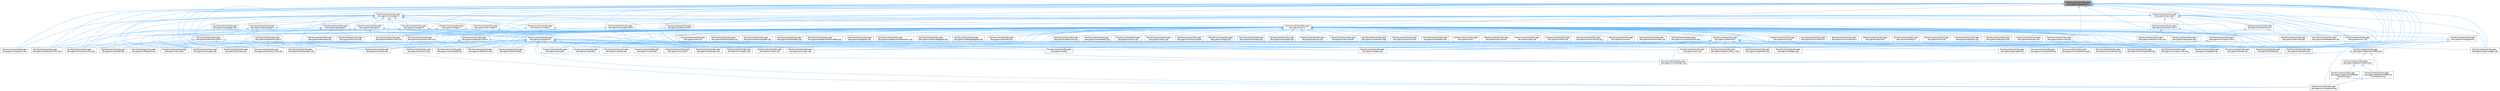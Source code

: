 digraph "/home/runner/work/doxygen/doxygen/src/docparser.h"
{
 // INTERACTIVE_SVG=YES
 // LATEX_PDF_SIZE
  bgcolor="transparent";
  edge [fontname=Helvetica,fontsize=10,labelfontname=Helvetica,labelfontsize=10];
  node [fontname=Helvetica,fontsize=10,shape=box,height=0.2,width=0.4];
  Node1 [id="Node000001",label="/home/runner/work/doxygen\l/doxygen/src/docparser.h",height=0.2,width=0.4,color="gray40", fillcolor="grey60", style="filled", fontcolor="black",tooltip=" "];
  Node1 -> Node2 [id="edge1_Node000001_Node000002",dir="back",color="steelblue1",style="solid",tooltip=" "];
  Node2 [id="Node000002",label="/home/runner/work/doxygen\l/doxygen/src/classdef.cpp",height=0.2,width=0.4,color="grey40", fillcolor="white", style="filled",URL="$de/d89/classdef_8cpp.html",tooltip=" "];
  Node1 -> Node3 [id="edge2_Node000001_Node000003",dir="back",color="steelblue1",style="solid",tooltip=" "];
  Node3 [id="Node000003",label="/home/runner/work/doxygen\l/doxygen/src/context.cpp",height=0.2,width=0.4,color="grey40", fillcolor="white", style="filled",URL="$db/d12/context_8cpp.html",tooltip=" "];
  Node1 -> Node4 [id="edge3_Node000001_Node000004",dir="back",color="steelblue1",style="solid",tooltip=" "];
  Node4 [id="Node000004",label="/home/runner/work/doxygen\l/doxygen/src/dirdef.cpp",height=0.2,width=0.4,color="grey40", fillcolor="white", style="filled",URL="$d8/d52/dirdef_8cpp.html",tooltip=" "];
  Node1 -> Node5 [id="edge4_Node000001_Node000005",dir="back",color="steelblue1",style="solid",tooltip=" "];
  Node5 [id="Node000005",label="/home/runner/work/doxygen\l/doxygen/src/docbookgen.cpp",height=0.2,width=0.4,color="grey40", fillcolor="white", style="filled",URL="$d8/d29/docbookgen_8cpp.html",tooltip=" "];
  Node1 -> Node6 [id="edge5_Node000001_Node000006",dir="back",color="steelblue1",style="solid",tooltip=" "];
  Node6 [id="Node000006",label="/home/runner/work/doxygen\l/doxygen/src/docbookvisitor.cpp",height=0.2,width=0.4,color="grey40", fillcolor="white", style="filled",URL="$dc/d05/docbookvisitor_8cpp.html",tooltip=" "];
  Node1 -> Node7 [id="edge6_Node000001_Node000007",dir="back",color="steelblue1",style="solid",tooltip=" "];
  Node7 [id="Node000007",label="/home/runner/work/doxygen\l/doxygen/src/docnode.h",height=0.2,width=0.4,color="grey40", fillcolor="white", style="filled",URL="$de/d2b/docnode_8h.html",tooltip=" "];
  Node7 -> Node8 [id="edge7_Node000007_Node000008",dir="back",color="steelblue1",style="solid",tooltip=" "];
  Node8 [id="Node000008",label="/home/runner/work/doxygen\l/doxygen/src/docbookvisitor.h",height=0.2,width=0.4,color="grey40", fillcolor="white", style="filled",URL="$de/dcd/docbookvisitor_8h.html",tooltip=" "];
  Node8 -> Node5 [id="edge8_Node000008_Node000005",dir="back",color="steelblue1",style="solid",tooltip=" "];
  Node8 -> Node6 [id="edge9_Node000008_Node000006",dir="back",color="steelblue1",style="solid",tooltip=" "];
  Node7 -> Node9 [id="edge10_Node000007_Node000009",dir="back",color="steelblue1",style="solid",tooltip=" "];
  Node9 [id="Node000009",label="/home/runner/work/doxygen\l/doxygen/src/docnode.cpp",height=0.2,width=0.4,color="grey40", fillcolor="white", style="filled",URL="$d0/d2b/docnode_8cpp.html",tooltip=" "];
  Node7 -> Node10 [id="edge11_Node000007_Node000010",dir="back",color="steelblue1",style="solid",tooltip=" "];
  Node10 [id="Node000010",label="/home/runner/work/doxygen\l/doxygen/src/docparser_p.h",height=0.2,width=0.4,color="grey40", fillcolor="white", style="filled",URL="$df/dc9/docparser__p_8h.html",tooltip="Private header shared between docparser.cpp and docnode.cpp."];
  Node10 -> Node9 [id="edge12_Node000010_Node000009",dir="back",color="steelblue1",style="solid",tooltip=" "];
  Node10 -> Node11 [id="edge13_Node000010_Node000011",dir="back",color="steelblue1",style="solid",tooltip=" "];
  Node11 [id="Node000011",label="/home/runner/work/doxygen\l/doxygen/src/docparser.cpp",height=0.2,width=0.4,color="grey40", fillcolor="white", style="filled",URL="$da/d17/docparser_8cpp.html",tooltip=" "];
  Node7 -> Node12 [id="edge14_Node000007_Node000012",dir="back",color="steelblue1",style="solid",tooltip=" "];
  Node12 [id="Node000012",label="/home/runner/work/doxygen\l/doxygen/src/dotfilepatcher.cpp",height=0.2,width=0.4,color="grey40", fillcolor="white", style="filled",URL="$d9/d92/dotfilepatcher_8cpp.html",tooltip=" "];
  Node7 -> Node13 [id="edge15_Node000007_Node000013",dir="back",color="steelblue1",style="solid",tooltip=" "];
  Node13 [id="Node000013",label="/home/runner/work/doxygen\l/doxygen/src/htmldocvisitor.h",height=0.2,width=0.4,color="grey40", fillcolor="white", style="filled",URL="$d0/d71/htmldocvisitor_8h.html",tooltip=" "];
  Node13 -> Node3 [id="edge16_Node000013_Node000003",dir="back",color="steelblue1",style="solid",tooltip=" "];
  Node13 -> Node14 [id="edge17_Node000013_Node000014",dir="back",color="steelblue1",style="solid",tooltip=" "];
  Node14 [id="Node000014",label="/home/runner/work/doxygen\l/doxygen/src/ftvhelp.cpp",height=0.2,width=0.4,color="grey40", fillcolor="white", style="filled",URL="$db/d41/ftvhelp_8cpp.html",tooltip=" "];
  Node13 -> Node15 [id="edge18_Node000013_Node000015",dir="back",color="steelblue1",style="solid",tooltip=" "];
  Node15 [id="Node000015",label="/home/runner/work/doxygen\l/doxygen/src/htmldocvisitor.cpp",height=0.2,width=0.4,color="grey40", fillcolor="white", style="filled",URL="$da/db0/htmldocvisitor_8cpp.html",tooltip=" "];
  Node13 -> Node16 [id="edge19_Node000013_Node000016",dir="back",color="steelblue1",style="solid",tooltip=" "];
  Node16 [id="Node000016",label="/home/runner/work/doxygen\l/doxygen/src/htmlgen.cpp",height=0.2,width=0.4,color="grey40", fillcolor="white", style="filled",URL="$d8/d6e/htmlgen_8cpp.html",tooltip=" "];
  Node7 -> Node16 [id="edge20_Node000007_Node000016",dir="back",color="steelblue1",style="solid",tooltip=" "];
  Node7 -> Node17 [id="edge21_Node000007_Node000017",dir="back",color="steelblue1",style="solid",tooltip=" "];
  Node17 [id="Node000017",label="/home/runner/work/doxygen\l/doxygen/src/latexdocvisitor.h",height=0.2,width=0.4,color="grey40", fillcolor="white", style="filled",URL="$d8/d99/latexdocvisitor_8h.html",tooltip=" "];
  Node17 -> Node3 [id="edge22_Node000017_Node000003",dir="back",color="steelblue1",style="solid",tooltip=" "];
  Node17 -> Node18 [id="edge23_Node000017_Node000018",dir="back",color="steelblue1",style="solid",tooltip=" "];
  Node18 [id="Node000018",label="/home/runner/work/doxygen\l/doxygen/src/latexdocvisitor.cpp",height=0.2,width=0.4,color="grey40", fillcolor="white", style="filled",URL="$d1/d4e/latexdocvisitor_8cpp.html",tooltip=" "];
  Node17 -> Node19 [id="edge24_Node000017_Node000019",dir="back",color="steelblue1",style="solid",tooltip=" "];
  Node19 [id="Node000019",label="/home/runner/work/doxygen\l/doxygen/src/latexgen.cpp",height=0.2,width=0.4,color="grey40", fillcolor="white", style="filled",URL="$d4/d42/latexgen_8cpp.html",tooltip=" "];
  Node17 -> Node20 [id="edge25_Node000017_Node000020",dir="back",color="steelblue1",style="solid",tooltip=" "];
  Node20 [id="Node000020",label="/home/runner/work/doxygen\l/doxygen/src/util.cpp",height=0.2,width=0.4,color="grey40", fillcolor="white", style="filled",URL="$df/d2d/util_8cpp.html",tooltip=" "];
  Node7 -> Node19 [id="edge26_Node000007_Node000019",dir="back",color="steelblue1",style="solid",tooltip=" "];
  Node7 -> Node21 [id="edge27_Node000007_Node000021",dir="back",color="steelblue1",style="solid",tooltip=" "];
  Node21 [id="Node000021",label="/home/runner/work/doxygen\l/doxygen/src/mandocvisitor.h",height=0.2,width=0.4,color="grey40", fillcolor="white", style="filled",URL="$d6/d6e/mandocvisitor_8h.html",tooltip=" "];
  Node21 -> Node22 [id="edge28_Node000021_Node000022",dir="back",color="steelblue1",style="solid",tooltip=" "];
  Node22 [id="Node000022",label="/home/runner/work/doxygen\l/doxygen/src/mandocvisitor.cpp",height=0.2,width=0.4,color="grey40", fillcolor="white", style="filled",URL="$d8/dde/mandocvisitor_8cpp.html",tooltip=" "];
  Node21 -> Node23 [id="edge29_Node000021_Node000023",dir="back",color="steelblue1",style="solid",tooltip=" "];
  Node23 [id="Node000023",label="/home/runner/work/doxygen\l/doxygen/src/mangen.cpp",height=0.2,width=0.4,color="grey40", fillcolor="white", style="filled",URL="$d7/de7/mangen_8cpp.html",tooltip=" "];
  Node7 -> Node24 [id="edge30_Node000007_Node000024",dir="back",color="steelblue1",style="solid",tooltip=" "];
  Node24 [id="Node000024",label="/home/runner/work/doxygen\l/doxygen/src/msc.cpp",height=0.2,width=0.4,color="grey40", fillcolor="white", style="filled",URL="$db/d33/msc_8cpp.html",tooltip=" "];
  Node7 -> Node25 [id="edge31_Node000007_Node000025",dir="back",color="steelblue1",style="solid",tooltip=" "];
  Node25 [id="Node000025",label="/home/runner/work/doxygen\l/doxygen/src/perlmodgen.cpp",height=0.2,width=0.4,color="grey40", fillcolor="white", style="filled",URL="$de/dd0/perlmodgen_8cpp.html",tooltip=" "];
  Node7 -> Node26 [id="edge32_Node000007_Node000026",dir="back",color="steelblue1",style="solid",tooltip=" "];
  Node26 [id="Node000026",label="/home/runner/work/doxygen\l/doxygen/src/rtfdocvisitor.h",height=0.2,width=0.4,color="grey40", fillcolor="white", style="filled",URL="$d1/da7/rtfdocvisitor_8h.html",tooltip=" "];
  Node26 -> Node27 [id="edge33_Node000026_Node000027",dir="back",color="steelblue1",style="solid",tooltip=" "];
  Node27 [id="Node000027",label="/home/runner/work/doxygen\l/doxygen/src/rtfdocvisitor.cpp",height=0.2,width=0.4,color="grey40", fillcolor="white", style="filled",URL="$de/d9a/rtfdocvisitor_8cpp.html",tooltip=" "];
  Node26 -> Node28 [id="edge34_Node000026_Node000028",dir="back",color="steelblue1",style="solid",tooltip=" "];
  Node28 [id="Node000028",label="/home/runner/work/doxygen\l/doxygen/src/rtfgen.cpp",height=0.2,width=0.4,color="grey40", fillcolor="white", style="filled",URL="$d0/d9c/rtfgen_8cpp.html",tooltip=" "];
  Node7 -> Node29 [id="edge35_Node000007_Node000029",dir="back",color="steelblue1",style="solid",tooltip=" "];
  Node29 [id="Node000029",label="/home/runner/work/doxygen\l/doxygen/src/textdocvisitor.h",height=0.2,width=0.4,color="grey40", fillcolor="white", style="filled",URL="$dd/d66/textdocvisitor_8h.html",tooltip=" "];
  Node29 -> Node30 [id="edge36_Node000029_Node000030",dir="back",color="steelblue1",style="solid",tooltip=" "];
  Node30 [id="Node000030",label="/home/runner/work/doxygen\l/doxygen/src/textdocvisitor.cpp",height=0.2,width=0.4,color="grey40", fillcolor="white", style="filled",URL="$d3/da6/textdocvisitor_8cpp.html",tooltip=" "];
  Node29 -> Node20 [id="edge37_Node000029_Node000020",dir="back",color="steelblue1",style="solid",tooltip=" "];
  Node7 -> Node31 [id="edge38_Node000007_Node000031",dir="back",color="steelblue1",style="solid",tooltip=" "];
  Node31 [id="Node000031",label="/home/runner/work/doxygen\l/doxygen/src/xmldocvisitor.h",height=0.2,width=0.4,color="grey40", fillcolor="white", style="filled",URL="$df/d2b/xmldocvisitor_8h.html",tooltip=" "];
  Node31 -> Node32 [id="edge39_Node000031_Node000032",dir="back",color="steelblue1",style="solid",tooltip=" "];
  Node32 [id="Node000032",label="/home/runner/work/doxygen\l/doxygen/src/xmldocvisitor.cpp",height=0.2,width=0.4,color="grey40", fillcolor="white", style="filled",URL="$dd/db6/xmldocvisitor_8cpp.html",tooltip=" "];
  Node31 -> Node33 [id="edge40_Node000031_Node000033",dir="back",color="steelblue1",style="solid",tooltip=" "];
  Node33 [id="Node000033",label="/home/runner/work/doxygen\l/doxygen/src/xmlgen.cpp",height=0.2,width=0.4,color="grey40", fillcolor="white", style="filled",URL="$d0/dc3/xmlgen_8cpp.html",tooltip=" "];
  Node1 -> Node11 [id="edge41_Node000001_Node000011",dir="back",color="steelblue1",style="solid",tooltip=" "];
  Node1 -> Node10 [id="edge42_Node000001_Node000010",dir="back",color="steelblue1",style="solid",tooltip=" "];
  Node1 -> Node12 [id="edge43_Node000001_Node000012",dir="back",color="steelblue1",style="solid",tooltip=" "];
  Node1 -> Node34 [id="edge44_Node000001_Node000034",dir="back",color="steelblue1",style="solid",tooltip=" "];
  Node34 [id="Node000034",label="/home/runner/work/doxygen\l/doxygen/src/doxygen.cpp",height=0.2,width=0.4,color="grey40", fillcolor="white", style="filled",URL="$dc/d98/doxygen_8cpp.html",tooltip=" "];
  Node1 -> Node35 [id="edge45_Node000001_Node000035",dir="back",color="steelblue1",style="solid",tooltip=" "];
  Node35 [id="Node000035",label="/home/runner/work/doxygen\l/doxygen/src/filedef.cpp",height=0.2,width=0.4,color="grey40", fillcolor="white", style="filled",URL="$d6/ddc/filedef_8cpp.html",tooltip=" "];
  Node1 -> Node14 [id="edge46_Node000001_Node000014",dir="back",color="steelblue1",style="solid",tooltip=" "];
  Node1 -> Node36 [id="edge47_Node000001_Node000036",dir="back",color="steelblue1",style="solid",tooltip=" "];
  Node36 [id="Node000036",label="/home/runner/work/doxygen\l/doxygen/src/groupdef.cpp",height=0.2,width=0.4,color="grey40", fillcolor="white", style="filled",URL="$d6/d42/groupdef_8cpp.html",tooltip=" "];
  Node1 -> Node15 [id="edge48_Node000001_Node000015",dir="back",color="steelblue1",style="solid",tooltip=" "];
  Node1 -> Node16 [id="edge49_Node000001_Node000016",dir="back",color="steelblue1",style="solid",tooltip=" "];
  Node1 -> Node18 [id="edge50_Node000001_Node000018",dir="back",color="steelblue1",style="solid",tooltip=" "];
  Node1 -> Node19 [id="edge51_Node000001_Node000019",dir="back",color="steelblue1",style="solid",tooltip=" "];
  Node1 -> Node22 [id="edge52_Node000001_Node000022",dir="back",color="steelblue1",style="solid",tooltip=" "];
  Node1 -> Node23 [id="edge53_Node000001_Node000023",dir="back",color="steelblue1",style="solid",tooltip=" "];
  Node1 -> Node37 [id="edge54_Node000001_Node000037",dir="back",color="steelblue1",style="solid",tooltip=" "];
  Node37 [id="Node000037",label="/home/runner/work/doxygen\l/doxygen/src/memberdef.cpp",height=0.2,width=0.4,color="grey40", fillcolor="white", style="filled",URL="$d0/d72/memberdef_8cpp.html",tooltip=" "];
  Node1 -> Node38 [id="edge55_Node000001_Node000038",dir="back",color="steelblue1",style="solid",tooltip=" "];
  Node38 [id="Node000038",label="/home/runner/work/doxygen\l/doxygen/src/membergroup.cpp",height=0.2,width=0.4,color="grey40", fillcolor="white", style="filled",URL="$d6/d18/membergroup_8cpp.html",tooltip=" "];
  Node1 -> Node39 [id="edge56_Node000001_Node000039",dir="back",color="steelblue1",style="solid",tooltip=" "];
  Node39 [id="Node000039",label="/home/runner/work/doxygen\l/doxygen/src/memberlist.cpp",height=0.2,width=0.4,color="grey40", fillcolor="white", style="filled",URL="$d0/d14/memberlist_8cpp.html",tooltip=" "];
  Node1 -> Node24 [id="edge57_Node000001_Node000024",dir="back",color="steelblue1",style="solid",tooltip=" "];
  Node1 -> Node40 [id="edge58_Node000001_Node000040",dir="back",color="steelblue1",style="solid",tooltip=" "];
  Node40 [id="Node000040",label="/home/runner/work/doxygen\l/doxygen/src/namespacedef.cpp",height=0.2,width=0.4,color="grey40", fillcolor="white", style="filled",URL="$d7/d1c/namespacedef_8cpp.html",tooltip=" "];
  Node1 -> Node41 [id="edge59_Node000001_Node000041",dir="back",color="steelblue1",style="solid",tooltip=" "];
  Node41 [id="Node000041",label="/home/runner/work/doxygen\l/doxygen/src/outputgen.h",height=0.2,width=0.4,color="grey40", fillcolor="white", style="filled",URL="$df/d06/outputgen_8h.html",tooltip=" "];
  Node41 -> Node42 [id="edge60_Node000041_Node000042",dir="back",color="steelblue1",style="solid",tooltip=" "];
  Node42 [id="Node000042",label="/home/runner/work/doxygen\l/doxygen/src/defgen.cpp",height=0.2,width=0.4,color="grey40", fillcolor="white", style="filled",URL="$d3/d17/defgen_8cpp.html",tooltip=" "];
  Node41 -> Node43 [id="edge61_Node000041_Node000043",dir="back",color="steelblue1",style="solid",tooltip=" "];
  Node43 [id="Node000043",label="/home/runner/work/doxygen\l/doxygen/src/devnullgen.h",height=0.2,width=0.4,color="grey40", fillcolor="white", style="filled",URL="$d8/de5/devnullgen_8h.html",tooltip=" "];
  Node43 -> Node44 [id="edge62_Node000043_Node000044",dir="back",color="steelblue1",style="solid",tooltip=" "];
  Node44 [id="Node000044",label="/home/runner/work/doxygen\l/doxygen/src/outputlist.h",height=0.2,width=0.4,color="grey40", fillcolor="white", style="filled",URL="$d2/db9/outputlist_8h.html",tooltip=" "];
  Node44 -> Node2 [id="edge63_Node000044_Node000002",dir="back",color="steelblue1",style="solid",tooltip=" "];
  Node44 -> Node45 [id="edge64_Node000044_Node000045",dir="back",color="steelblue1",style="solid",tooltip=" "];
  Node45 [id="Node000045",label="/home/runner/work/doxygen\l/doxygen/src/classlist.cpp",height=0.2,width=0.4,color="grey40", fillcolor="white", style="filled",URL="$d6/d10/classlist_8cpp.html",tooltip=" "];
  Node44 -> Node46 [id="edge65_Node000044_Node000046",dir="back",color="steelblue1",style="solid",tooltip=" "];
  Node46 [id="Node000046",label="/home/runner/work/doxygen\l/doxygen/src/code.l",height=0.2,width=0.4,color="grey40", fillcolor="white", style="filled",URL="$da/d1f/code_8l.html",tooltip=" "];
  Node44 -> Node47 [id="edge66_Node000044_Node000047",dir="back",color="steelblue1",style="solid",tooltip=" "];
  Node47 [id="Node000047",label="/home/runner/work/doxygen\l/doxygen/src/conceptdef.cpp",height=0.2,width=0.4,color="grey40", fillcolor="white", style="filled",URL="$d8/d0a/conceptdef_8cpp.html",tooltip=" "];
  Node44 -> Node3 [id="edge67_Node000044_Node000003",dir="back",color="steelblue1",style="solid",tooltip=" "];
  Node44 -> Node48 [id="edge68_Node000044_Node000048",dir="back",color="steelblue1",style="solid",tooltip=" "];
  Node48 [id="Node000048",label="/home/runner/work/doxygen\l/doxygen/src/definition.cpp",height=0.2,width=0.4,color="grey40", fillcolor="white", style="filled",URL="$d3/dea/definition_8cpp.html",tooltip=" "];
  Node44 -> Node4 [id="edge69_Node000044_Node000004",dir="back",color="steelblue1",style="solid",tooltip=" "];
  Node44 -> Node5 [id="edge70_Node000044_Node000005",dir="back",color="steelblue1",style="solid",tooltip=" "];
  Node44 -> Node34 [id="edge71_Node000044_Node000034",dir="back",color="steelblue1",style="solid",tooltip=" "];
  Node44 -> Node35 [id="edge72_Node000044_Node000035",dir="back",color="steelblue1",style="solid",tooltip=" "];
  Node44 -> Node49 [id="edge73_Node000044_Node000049",dir="back",color="steelblue1",style="solid",tooltip=" "];
  Node49 [id="Node000049",label="/home/runner/work/doxygen\l/doxygen/src/fileparser.cpp",height=0.2,width=0.4,color="grey40", fillcolor="white", style="filled",URL="$d9/d74/fileparser_8cpp.html",tooltip=" "];
  Node44 -> Node50 [id="edge74_Node000044_Node000050",dir="back",color="steelblue1",style="solid",tooltip=" "];
  Node50 [id="Node000050",label="/home/runner/work/doxygen\l/doxygen/src/fortrancode.l",height=0.2,width=0.4,color="grey40", fillcolor="white", style="filled",URL="$d9/d5b/fortrancode_8l.html",tooltip=" "];
  Node44 -> Node14 [id="edge75_Node000044_Node000014",dir="back",color="steelblue1",style="solid",tooltip=" "];
  Node44 -> Node36 [id="edge76_Node000044_Node000036",dir="back",color="steelblue1",style="solid",tooltip=" "];
  Node44 -> Node15 [id="edge77_Node000044_Node000015",dir="back",color="steelblue1",style="solid",tooltip=" "];
  Node44 -> Node16 [id="edge78_Node000044_Node000016",dir="back",color="steelblue1",style="solid",tooltip=" "];
  Node44 -> Node51 [id="edge79_Node000044_Node000051",dir="back",color="steelblue1",style="solid",tooltip=" "];
  Node51 [id="Node000051",label="/home/runner/work/doxygen\l/doxygen/src/index.cpp",height=0.2,width=0.4,color="grey40", fillcolor="white", style="filled",URL="$db/d14/index_8cpp.html",tooltip="This file contains functions for the various index pages."];
  Node44 -> Node18 [id="edge80_Node000044_Node000018",dir="back",color="steelblue1",style="solid",tooltip=" "];
  Node44 -> Node19 [id="edge81_Node000044_Node000019",dir="back",color="steelblue1",style="solid",tooltip=" "];
  Node44 -> Node52 [id="edge82_Node000044_Node000052",dir="back",color="steelblue1",style="solid",tooltip=" "];
  Node52 [id="Node000052",label="/home/runner/work/doxygen\l/doxygen/src/lexcode.l",height=0.2,width=0.4,color="grey40", fillcolor="white", style="filled",URL="$d0/d7e/lexcode_8l.html",tooltip=" "];
  Node44 -> Node23 [id="edge83_Node000044_Node000023",dir="back",color="steelblue1",style="solid",tooltip=" "];
  Node44 -> Node37 [id="edge84_Node000044_Node000037",dir="back",color="steelblue1",style="solid",tooltip=" "];
  Node44 -> Node38 [id="edge85_Node000044_Node000038",dir="back",color="steelblue1",style="solid",tooltip=" "];
  Node44 -> Node39 [id="edge86_Node000044_Node000039",dir="back",color="steelblue1",style="solid",tooltip=" "];
  Node44 -> Node40 [id="edge87_Node000044_Node000040",dir="back",color="steelblue1",style="solid",tooltip=" "];
  Node44 -> Node53 [id="edge88_Node000044_Node000053",dir="back",color="steelblue1",style="solid",tooltip=" "];
  Node53 [id="Node000053",label="/home/runner/work/doxygen\l/doxygen/src/outputlist.cpp",height=0.2,width=0.4,color="grey40", fillcolor="white", style="filled",URL="$db/dd8/outputlist_8cpp.html",tooltip=" "];
  Node44 -> Node54 [id="edge89_Node000044_Node000054",dir="back",color="steelblue1",style="solid",tooltip=" "];
  Node54 [id="Node000054",label="/home/runner/work/doxygen\l/doxygen/src/pagedef.cpp",height=0.2,width=0.4,color="grey40", fillcolor="white", style="filled",URL="$d9/db4/pagedef_8cpp.html",tooltip=" "];
  Node44 -> Node55 [id="edge90_Node000044_Node000055",dir="back",color="steelblue1",style="solid",tooltip=" "];
  Node55 [id="Node000055",label="/home/runner/work/doxygen\l/doxygen/src/pycode.l",height=0.2,width=0.4,color="grey40", fillcolor="white", style="filled",URL="$d3/ded/pycode_8l.html",tooltip=" "];
  Node44 -> Node28 [id="edge91_Node000044_Node000028",dir="back",color="steelblue1",style="solid",tooltip=" "];
  Node44 -> Node56 [id="edge92_Node000044_Node000056",dir="back",color="steelblue1",style="solid",tooltip=" "];
  Node56 [id="Node000056",label="/home/runner/work/doxygen\l/doxygen/src/sqlcode.l",height=0.2,width=0.4,color="grey40", fillcolor="white", style="filled",URL="$d2/dda/sqlcode_8l.html",tooltip=" "];
  Node44 -> Node57 [id="edge93_Node000044_Node000057",dir="back",color="steelblue1",style="solid",tooltip=" "];
  Node57 [id="Node000057",label="/home/runner/work/doxygen\l/doxygen/src/tooltip.cpp",height=0.2,width=0.4,color="grey40", fillcolor="white", style="filled",URL="$d7/d56/tooltip_8cpp.html",tooltip=" "];
  Node44 -> Node20 [id="edge94_Node000044_Node000020",dir="back",color="steelblue1",style="solid",tooltip=" "];
  Node44 -> Node58 [id="edge95_Node000044_Node000058",dir="back",color="steelblue1",style="solid",tooltip=" "];
  Node58 [id="Node000058",label="/home/runner/work/doxygen\l/doxygen/src/vhdlcode.l",height=0.2,width=0.4,color="grey40", fillcolor="white", style="filled",URL="$d5/d6a/vhdlcode_8l.html",tooltip=" "];
  Node44 -> Node59 [id="edge96_Node000044_Node000059",dir="back",color="steelblue1",style="solid",tooltip=" "];
  Node59 [id="Node000059",label="/home/runner/work/doxygen\l/doxygen/src/vhdldocgen.cpp",height=0.2,width=0.4,color="grey40", fillcolor="white", style="filled",URL="$de/dea/vhdldocgen_8cpp.html",tooltip=" "];
  Node44 -> Node60 [id="edge97_Node000044_Node000060",dir="back",color="steelblue1",style="solid",tooltip=" "];
  Node60 [id="Node000060",label="/home/runner/work/doxygen\l/doxygen/src/vhdljjparser.cpp",height=0.2,width=0.4,color="grey40", fillcolor="white", style="filled",URL="$d1/d86/vhdljjparser_8cpp.html",tooltip=" "];
  Node44 -> Node61 [id="edge98_Node000044_Node000061",dir="back",color="steelblue1",style="solid",tooltip=" "];
  Node61 [id="Node000061",label="/home/runner/work/doxygen\l/doxygen/src/xmlcode.l",height=0.2,width=0.4,color="grey40", fillcolor="white", style="filled",URL="$dc/dc1/xmlcode_8l.html",tooltip=" "];
  Node44 -> Node33 [id="edge99_Node000044_Node000033",dir="back",color="steelblue1",style="solid",tooltip=" "];
  Node41 -> Node5 [id="edge100_Node000041_Node000005",dir="back",color="steelblue1",style="solid",tooltip=" "];
  Node41 -> Node62 [id="edge101_Node000041_Node000062",dir="back",color="steelblue1",style="solid",tooltip=" "];
  Node62 [id="Node000062",label="/home/runner/work/doxygen\l/doxygen/src/docbookgen.h",height=0.2,width=0.4,color="grey40", fillcolor="white", style="filled",URL="$de/dea/docbookgen_8h.html",tooltip=" "];
  Node62 -> Node5 [id="edge102_Node000062_Node000005",dir="back",color="steelblue1",style="solid",tooltip=" "];
  Node62 -> Node6 [id="edge103_Node000062_Node000006",dir="back",color="steelblue1",style="solid",tooltip=" "];
  Node62 -> Node34 [id="edge104_Node000062_Node000034",dir="back",color="steelblue1",style="solid",tooltip=" "];
  Node62 -> Node44 [id="edge105_Node000062_Node000044",dir="back",color="steelblue1",style="solid",tooltip=" "];
  Node41 -> Node6 [id="edge106_Node000041_Node000006",dir="back",color="steelblue1",style="solid",tooltip=" "];
  Node41 -> Node49 [id="edge107_Node000041_Node000049",dir="back",color="steelblue1",style="solid",tooltip=" "];
  Node41 -> Node15 [id="edge108_Node000041_Node000015",dir="back",color="steelblue1",style="solid",tooltip=" "];
  Node41 -> Node63 [id="edge109_Node000041_Node000063",dir="back",color="steelblue1",style="solid",tooltip=" "];
  Node63 [id="Node000063",label="/home/runner/work/doxygen\l/doxygen/src/htmlgen.h",height=0.2,width=0.4,color="grey40", fillcolor="white", style="filled",URL="$d8/d56/htmlgen_8h.html",tooltip=" "];
  Node63 -> Node3 [id="edge110_Node000063_Node000003",dir="back",color="steelblue1",style="solid",tooltip=" "];
  Node63 -> Node34 [id="edge111_Node000063_Node000034",dir="back",color="steelblue1",style="solid",tooltip=" "];
  Node63 -> Node14 [id="edge112_Node000063_Node000014",dir="back",color="steelblue1",style="solid",tooltip=" "];
  Node63 -> Node15 [id="edge113_Node000063_Node000015",dir="back",color="steelblue1",style="solid",tooltip=" "];
  Node63 -> Node16 [id="edge114_Node000063_Node000016",dir="back",color="steelblue1",style="solid",tooltip=" "];
  Node63 -> Node51 [id="edge115_Node000063_Node000051",dir="back",color="steelblue1",style="solid",tooltip=" "];
  Node63 -> Node44 [id="edge116_Node000063_Node000044",dir="back",color="steelblue1",style="solid",tooltip=" "];
  Node41 -> Node18 [id="edge117_Node000041_Node000018",dir="back",color="steelblue1",style="solid",tooltip=" "];
  Node41 -> Node64 [id="edge118_Node000041_Node000064",dir="back",color="steelblue1",style="solid",tooltip=" "];
  Node64 [id="Node000064",label="/home/runner/work/doxygen\l/doxygen/src/latexgen.h",height=0.2,width=0.4,color="grey40", fillcolor="white", style="filled",URL="$d6/d9c/latexgen_8h.html",tooltip=" "];
  Node64 -> Node3 [id="edge119_Node000064_Node000003",dir="back",color="steelblue1",style="solid",tooltip=" "];
  Node64 -> Node34 [id="edge120_Node000064_Node000034",dir="back",color="steelblue1",style="solid",tooltip=" "];
  Node64 -> Node65 [id="edge121_Node000064_Node000065",dir="back",color="steelblue1",style="solid",tooltip=" "];
  Node65 [id="Node000065",label="/home/runner/work/doxygen\l/doxygen/src/formula.cpp",height=0.2,width=0.4,color="grey40", fillcolor="white", style="filled",URL="$d7/d5b/formula_8cpp.html",tooltip=" "];
  Node64 -> Node18 [id="edge122_Node000064_Node000018",dir="back",color="steelblue1",style="solid",tooltip=" "];
  Node64 -> Node19 [id="edge123_Node000064_Node000019",dir="back",color="steelblue1",style="solid",tooltip=" "];
  Node64 -> Node44 [id="edge124_Node000064_Node000044",dir="back",color="steelblue1",style="solid",tooltip=" "];
  Node64 -> Node66 [id="edge125_Node000064_Node000066",dir="back",color="steelblue1",style="solid",tooltip=" "];
  Node66 [id="Node000066",label="/home/runner/work/doxygen\l/doxygen/src/template.cpp",height=0.2,width=0.4,color="grey40", fillcolor="white", style="filled",URL="$df/d54/template_8cpp.html",tooltip=" "];
  Node41 -> Node52 [id="edge126_Node000041_Node000052",dir="back",color="steelblue1",style="solid",tooltip=" "];
  Node41 -> Node22 [id="edge127_Node000041_Node000022",dir="back",color="steelblue1",style="solid",tooltip=" "];
  Node41 -> Node67 [id="edge128_Node000041_Node000067",dir="back",color="steelblue1",style="solid",tooltip=" "];
  Node67 [id="Node000067",label="/home/runner/work/doxygen\l/doxygen/src/mangen.h",height=0.2,width=0.4,color="grey40", fillcolor="white", style="filled",URL="$da/dc0/mangen_8h.html",tooltip=" "];
  Node67 -> Node34 [id="edge129_Node000067_Node000034",dir="back",color="steelblue1",style="solid",tooltip=" "];
  Node67 -> Node23 [id="edge130_Node000067_Node000023",dir="back",color="steelblue1",style="solid",tooltip=" "];
  Node67 -> Node44 [id="edge131_Node000067_Node000044",dir="back",color="steelblue1",style="solid",tooltip=" "];
  Node41 -> Node68 [id="edge132_Node000041_Node000068",dir="back",color="steelblue1",style="solid",tooltip=" "];
  Node68 [id="Node000068",label="/home/runner/work/doxygen\l/doxygen/src/outputgen.cpp",height=0.2,width=0.4,color="grey40", fillcolor="white", style="filled",URL="$d0/d17/outputgen_8cpp.html",tooltip=" "];
  Node41 -> Node53 [id="edge133_Node000041_Node000053",dir="back",color="steelblue1",style="solid",tooltip=" "];
  Node41 -> Node44 [id="edge134_Node000041_Node000044",dir="back",color="steelblue1",style="solid",tooltip=" "];
  Node41 -> Node27 [id="edge135_Node000041_Node000027",dir="back",color="steelblue1",style="solid",tooltip=" "];
  Node41 -> Node69 [id="edge136_Node000041_Node000069",dir="back",color="steelblue1",style="solid",tooltip=" "];
  Node69 [id="Node000069",label="/home/runner/work/doxygen\l/doxygen/src/rtfgen.h",height=0.2,width=0.4,color="grey40", fillcolor="white", style="filled",URL="$d4/daa/rtfgen_8h.html",tooltip=" "];
  Node69 -> Node34 [id="edge137_Node000069_Node000034",dir="back",color="steelblue1",style="solid",tooltip=" "];
  Node69 -> Node44 [id="edge138_Node000069_Node000044",dir="back",color="steelblue1",style="solid",tooltip=" "];
  Node69 -> Node27 [id="edge139_Node000069_Node000027",dir="back",color="steelblue1",style="solid",tooltip=" "];
  Node69 -> Node28 [id="edge140_Node000069_Node000028",dir="back",color="steelblue1",style="solid",tooltip=" "];
  Node41 -> Node70 [id="edge141_Node000041_Node000070",dir="back",color="steelblue1",style="solid",tooltip=" "];
  Node70 [id="Node000070",label="/home/runner/work/doxygen\l/doxygen/src/util.h",height=0.2,width=0.4,color="grey40", fillcolor="white", style="filled",URL="$d8/d3c/util_8h.html",tooltip="A bunch of utility functions."];
  Node70 -> Node71 [id="edge142_Node000070_Node000071",dir="back",color="steelblue1",style="solid",tooltip=" "];
  Node71 [id="Node000071",label="/home/runner/work/doxygen\l/doxygen/src/cite.cpp",height=0.2,width=0.4,color="grey40", fillcolor="white", style="filled",URL="$d5/d0b/cite_8cpp.html",tooltip=" "];
  Node70 -> Node2 [id="edge143_Node000070_Node000002",dir="back",color="steelblue1",style="solid",tooltip=" "];
  Node70 -> Node45 [id="edge144_Node000070_Node000045",dir="back",color="steelblue1",style="solid",tooltip=" "];
  Node70 -> Node46 [id="edge145_Node000070_Node000046",dir="back",color="steelblue1",style="solid",tooltip=" "];
  Node70 -> Node72 [id="edge146_Node000070_Node000072",dir="back",color="steelblue1",style="solid",tooltip=" "];
  Node72 [id="Node000072",label="/home/runner/work/doxygen\l/doxygen/src/commentcnv.l",height=0.2,width=0.4,color="grey40", fillcolor="white", style="filled",URL="$d0/d47/commentcnv_8l.html",tooltip=" "];
  Node70 -> Node73 [id="edge147_Node000070_Node000073",dir="back",color="steelblue1",style="solid",tooltip=" "];
  Node73 [id="Node000073",label="/home/runner/work/doxygen\l/doxygen/src/commentscan.l",height=0.2,width=0.4,color="grey40", fillcolor="white", style="filled",URL="$d7/d5f/commentscan_8l.html",tooltip=" "];
  Node70 -> Node47 [id="edge148_Node000070_Node000047",dir="back",color="steelblue1",style="solid",tooltip=" "];
  Node70 -> Node3 [id="edge149_Node000070_Node000003",dir="back",color="steelblue1",style="solid",tooltip=" "];
  Node70 -> Node74 [id="edge150_Node000070_Node000074",dir="back",color="steelblue1",style="solid",tooltip=" "];
  Node74 [id="Node000074",label="/home/runner/work/doxygen\l/doxygen/src/declinfo.l",height=0.2,width=0.4,color="grey40", fillcolor="white", style="filled",URL="$d8/d0f/declinfo_8l.html",tooltip=" "];
  Node70 -> Node75 [id="edge151_Node000070_Node000075",dir="back",color="steelblue1",style="solid",tooltip=" "];
  Node75 [id="Node000075",label="/home/runner/work/doxygen\l/doxygen/src/defargs.l",height=0.2,width=0.4,color="grey40", fillcolor="white", style="filled",URL="$de/df3/defargs_8l.html",tooltip=" "];
  Node70 -> Node42 [id="edge152_Node000070_Node000042",dir="back",color="steelblue1",style="solid",tooltip=" "];
  Node70 -> Node48 [id="edge153_Node000070_Node000048",dir="back",color="steelblue1",style="solid",tooltip=" "];
  Node70 -> Node76 [id="edge154_Node000070_Node000076",dir="back",color="steelblue1",style="solid",tooltip=" "];
  Node76 [id="Node000076",label="/home/runner/work/doxygen\l/doxygen/src/dia.cpp",height=0.2,width=0.4,color="grey40", fillcolor="white", style="filled",URL="$d1/df5/dia_8cpp.html",tooltip=" "];
  Node70 -> Node77 [id="edge155_Node000070_Node000077",dir="back",color="steelblue1",style="solid",tooltip=" "];
  Node77 [id="Node000077",label="/home/runner/work/doxygen\l/doxygen/src/diagram.cpp",height=0.2,width=0.4,color="grey40", fillcolor="white", style="filled",URL="$da/d0d/diagram_8cpp.html",tooltip=" "];
  Node70 -> Node4 [id="edge156_Node000070_Node000004",dir="back",color="steelblue1",style="solid",tooltip=" "];
  Node70 -> Node5 [id="edge157_Node000070_Node000005",dir="back",color="steelblue1",style="solid",tooltip=" "];
  Node70 -> Node6 [id="edge158_Node000070_Node000006",dir="back",color="steelblue1",style="solid",tooltip=" "];
  Node70 -> Node78 [id="edge159_Node000070_Node000078",dir="back",color="steelblue1",style="solid",tooltip=" "];
  Node78 [id="Node000078",label="/home/runner/work/doxygen\l/doxygen/src/docgroup.cpp",height=0.2,width=0.4,color="grey40", fillcolor="white", style="filled",URL="$d3/d36/docgroup_8cpp.html",tooltip=" "];
  Node70 -> Node9 [id="edge160_Node000070_Node000009",dir="back",color="steelblue1",style="solid",tooltip=" "];
  Node70 -> Node11 [id="edge161_Node000070_Node000011",dir="back",color="steelblue1",style="solid",tooltip=" "];
  Node70 -> Node79 [id="edge162_Node000070_Node000079",dir="back",color="steelblue1",style="solid",tooltip=" "];
  Node79 [id="Node000079",label="/home/runner/work/doxygen\l/doxygen/src/docsets.cpp",height=0.2,width=0.4,color="grey40", fillcolor="white", style="filled",URL="$d7/d8f/docsets_8cpp.html",tooltip=" "];
  Node70 -> Node80 [id="edge163_Node000070_Node000080",dir="back",color="steelblue1",style="solid",tooltip=" "];
  Node80 [id="Node000080",label="/home/runner/work/doxygen\l/doxygen/src/docvisitor.cpp",height=0.2,width=0.4,color="grey40", fillcolor="white", style="filled",URL="$da/d39/docvisitor_8cpp.html",tooltip=" "];
  Node70 -> Node81 [id="edge164_Node000070_Node000081",dir="back",color="steelblue1",style="solid",tooltip=" "];
  Node81 [id="Node000081",label="/home/runner/work/doxygen\l/doxygen/src/dot.cpp",height=0.2,width=0.4,color="grey40", fillcolor="white", style="filled",URL="$de/daa/dot_8cpp.html",tooltip=" "];
  Node70 -> Node82 [id="edge165_Node000070_Node000082",dir="back",color="steelblue1",style="solid",tooltip=" "];
  Node82 [id="Node000082",label="/home/runner/work/doxygen\l/doxygen/src/dotcallgraph.cpp",height=0.2,width=0.4,color="grey40", fillcolor="white", style="filled",URL="$d4/dd5/dotcallgraph_8cpp.html",tooltip=" "];
  Node70 -> Node83 [id="edge166_Node000070_Node000083",dir="back",color="steelblue1",style="solid",tooltip=" "];
  Node83 [id="Node000083",label="/home/runner/work/doxygen\l/doxygen/src/dotclassgraph.cpp",height=0.2,width=0.4,color="grey40", fillcolor="white", style="filled",URL="$d4/dcd/dotclassgraph_8cpp.html",tooltip=" "];
  Node70 -> Node84 [id="edge167_Node000070_Node000084",dir="back",color="steelblue1",style="solid",tooltip=" "];
  Node84 [id="Node000084",label="/home/runner/work/doxygen\l/doxygen/src/dotdirdeps.cpp",height=0.2,width=0.4,color="grey40", fillcolor="white", style="filled",URL="$da/d45/dotdirdeps_8cpp.html",tooltip=" "];
  Node70 -> Node12 [id="edge168_Node000070_Node000012",dir="back",color="steelblue1",style="solid",tooltip=" "];
  Node70 -> Node85 [id="edge169_Node000070_Node000085",dir="back",color="steelblue1",style="solid",tooltip=" "];
  Node85 [id="Node000085",label="/home/runner/work/doxygen\l/doxygen/src/dotgfxhierarchytable.cpp",height=0.2,width=0.4,color="grey40", fillcolor="white", style="filled",URL="$d4/d09/dotgfxhierarchytable_8cpp.html",tooltip=" "];
  Node70 -> Node86 [id="edge170_Node000070_Node000086",dir="back",color="steelblue1",style="solid",tooltip=" "];
  Node86 [id="Node000086",label="/home/runner/work/doxygen\l/doxygen/src/dotgraph.cpp",height=0.2,width=0.4,color="grey40", fillcolor="white", style="filled",URL="$de/d45/dotgraph_8cpp.html",tooltip=" "];
  Node70 -> Node87 [id="edge171_Node000070_Node000087",dir="back",color="steelblue1",style="solid",tooltip=" "];
  Node87 [id="Node000087",label="/home/runner/work/doxygen\l/doxygen/src/dotgroupcollaboration.cpp",height=0.2,width=0.4,color="grey40", fillcolor="white", style="filled",URL="$d1/d86/dotgroupcollaboration_8cpp.html",tooltip=" "];
  Node70 -> Node88 [id="edge172_Node000070_Node000088",dir="back",color="steelblue1",style="solid",tooltip=" "];
  Node88 [id="Node000088",label="/home/runner/work/doxygen\l/doxygen/src/dotincldepgraph.cpp",height=0.2,width=0.4,color="grey40", fillcolor="white", style="filled",URL="$da/d57/dotincldepgraph_8cpp.html",tooltip=" "];
  Node70 -> Node89 [id="edge173_Node000070_Node000089",dir="back",color="steelblue1",style="solid",tooltip=" "];
  Node89 [id="Node000089",label="/home/runner/work/doxygen\l/doxygen/src/dotlegendgraph.cpp",height=0.2,width=0.4,color="grey40", fillcolor="white", style="filled",URL="$d4/d33/dotlegendgraph_8cpp.html",tooltip=" "];
  Node70 -> Node90 [id="edge174_Node000070_Node000090",dir="back",color="steelblue1",style="solid",tooltip=" "];
  Node90 [id="Node000090",label="/home/runner/work/doxygen\l/doxygen/src/dotnode.cpp",height=0.2,width=0.4,color="grey40", fillcolor="white", style="filled",URL="$df/d58/dotnode_8cpp.html",tooltip=" "];
  Node70 -> Node91 [id="edge175_Node000070_Node000091",dir="back",color="steelblue1",style="solid",tooltip=" "];
  Node91 [id="Node000091",label="/home/runner/work/doxygen\l/doxygen/src/dotrunner.cpp",height=0.2,width=0.4,color="grey40", fillcolor="white", style="filled",URL="$d1/dfe/dotrunner_8cpp.html",tooltip=" "];
  Node70 -> Node34 [id="edge176_Node000070_Node000034",dir="back",color="steelblue1",style="solid",tooltip=" "];
  Node70 -> Node92 [id="edge177_Node000070_Node000092",dir="back",color="steelblue1",style="solid",tooltip=" "];
  Node92 [id="Node000092",label="/home/runner/work/doxygen\l/doxygen/src/eclipsehelp.cpp",height=0.2,width=0.4,color="grey40", fillcolor="white", style="filled",URL="$d8/d56/eclipsehelp_8cpp.html",tooltip=" "];
  Node70 -> Node93 [id="edge178_Node000070_Node000093",dir="back",color="steelblue1",style="solid",tooltip=" "];
  Node93 [id="Node000093",label="/home/runner/work/doxygen\l/doxygen/src/emoji.cpp",height=0.2,width=0.4,color="grey40", fillcolor="white", style="filled",URL="$d2/d38/emoji_8cpp.html",tooltip=" "];
  Node70 -> Node94 [id="edge179_Node000070_Node000094",dir="back",color="steelblue1",style="solid",tooltip=" "];
  Node94 [id="Node000094",label="/home/runner/work/doxygen\l/doxygen/src/entry.cpp",height=0.2,width=0.4,color="grey40", fillcolor="white", style="filled",URL="$d2/dd2/entry_8cpp.html",tooltip=" "];
  Node70 -> Node35 [id="edge180_Node000070_Node000035",dir="back",color="steelblue1",style="solid",tooltip=" "];
  Node70 -> Node95 [id="edge181_Node000070_Node000095",dir="back",color="steelblue1",style="solid",tooltip=" "];
  Node95 [id="Node000095",label="/home/runner/work/doxygen\l/doxygen/src/filename.h",height=0.2,width=0.4,color="grey40", fillcolor="white", style="filled",URL="$dc/dd6/filename_8h.html",tooltip=" "];
  Node95 -> Node46 [id="edge182_Node000095_Node000046",dir="back",color="steelblue1",style="solid",tooltip=" "];
  Node95 -> Node3 [id="edge183_Node000095_Node000003",dir="back",color="steelblue1",style="solid",tooltip=" "];
  Node95 -> Node42 [id="edge184_Node000095_Node000042",dir="back",color="steelblue1",style="solid",tooltip=" "];
  Node95 -> Node4 [id="edge185_Node000095_Node000004",dir="back",color="steelblue1",style="solid",tooltip=" "];
  Node95 -> Node5 [id="edge186_Node000095_Node000005",dir="back",color="steelblue1",style="solid",tooltip=" "];
  Node95 -> Node6 [id="edge187_Node000095_Node000006",dir="back",color="steelblue1",style="solid",tooltip=" "];
  Node95 -> Node34 [id="edge188_Node000095_Node000034",dir="back",color="steelblue1",style="solid",tooltip=" "];
  Node95 -> Node35 [id="edge189_Node000095_Node000035",dir="back",color="steelblue1",style="solid",tooltip=" "];
  Node95 -> Node51 [id="edge190_Node000095_Node000051",dir="back",color="steelblue1",style="solid",tooltip=" "];
  Node95 -> Node19 [id="edge191_Node000095_Node000019",dir="back",color="steelblue1",style="solid",tooltip=" "];
  Node95 -> Node25 [id="edge192_Node000095_Node000025",dir="back",color="steelblue1",style="solid",tooltip=" "];
  Node95 -> Node28 [id="edge193_Node000095_Node000028",dir="back",color="steelblue1",style="solid",tooltip=" "];
  Node95 -> Node96 [id="edge194_Node000095_Node000096",dir="back",color="steelblue1",style="solid",tooltip=" "];
  Node96 [id="Node000096",label="/home/runner/work/doxygen\l/doxygen/src/searchindex_js.cpp",height=0.2,width=0.4,color="grey40", fillcolor="white", style="filled",URL="$d9/d2f/searchindex__js_8cpp.html",tooltip=" "];
  Node95 -> Node97 [id="edge195_Node000095_Node000097",dir="back",color="steelblue1",style="solid",tooltip=" "];
  Node97 [id="Node000097",label="/home/runner/work/doxygen\l/doxygen/src/tagreader.cpp",height=0.2,width=0.4,color="grey40", fillcolor="white", style="filled",URL="$d4/d7b/tagreader_8cpp.html",tooltip=" "];
  Node95 -> Node20 [id="edge196_Node000095_Node000020",dir="back",color="steelblue1",style="solid",tooltip=" "];
  Node95 -> Node59 [id="edge197_Node000095_Node000059",dir="back",color="steelblue1",style="solid",tooltip=" "];
  Node95 -> Node32 [id="edge198_Node000095_Node000032",dir="back",color="steelblue1",style="solid",tooltip=" "];
  Node95 -> Node33 [id="edge199_Node000095_Node000033",dir="back",color="steelblue1",style="solid",tooltip=" "];
  Node70 -> Node65 [id="edge200_Node000070_Node000065",dir="back",color="steelblue1",style="solid",tooltip=" "];
  Node70 -> Node50 [id="edge201_Node000070_Node000050",dir="back",color="steelblue1",style="solid",tooltip=" "];
  Node70 -> Node98 [id="edge202_Node000070_Node000098",dir="back",color="steelblue1",style="solid",tooltip=" "];
  Node98 [id="Node000098",label="/home/runner/work/doxygen\l/doxygen/src/fortranscanner.l",height=0.2,width=0.4,color="grey40", fillcolor="white", style="filled",URL="$dd/d00/fortranscanner_8l.html",tooltip=" "];
  Node70 -> Node14 [id="edge203_Node000070_Node000014",dir="back",color="steelblue1",style="solid",tooltip=" "];
  Node70 -> Node36 [id="edge204_Node000070_Node000036",dir="back",color="steelblue1",style="solid",tooltip=" "];
  Node70 -> Node99 [id="edge205_Node000070_Node000099",dir="back",color="steelblue1",style="solid",tooltip=" "];
  Node99 [id="Node000099",label="/home/runner/work/doxygen\l/doxygen/src/htags.cpp",height=0.2,width=0.4,color="grey40", fillcolor="white", style="filled",URL="$d9/db7/htags_8cpp.html",tooltip=" "];
  Node70 -> Node15 [id="edge206_Node000070_Node000015",dir="back",color="steelblue1",style="solid",tooltip=" "];
  Node70 -> Node16 [id="edge207_Node000070_Node000016",dir="back",color="steelblue1",style="solid",tooltip=" "];
  Node70 -> Node100 [id="edge208_Node000070_Node000100",dir="back",color="steelblue1",style="solid",tooltip=" "];
  Node100 [id="Node000100",label="/home/runner/work/doxygen\l/doxygen/src/htmlhelp.cpp",height=0.2,width=0.4,color="grey40", fillcolor="white", style="filled",URL="$d3/d4b/htmlhelp_8cpp.html",tooltip=" "];
  Node70 -> Node51 [id="edge209_Node000070_Node000051",dir="back",color="steelblue1",style="solid",tooltip=" "];
  Node70 -> Node101 [id="edge210_Node000070_Node000101",dir="back",color="steelblue1",style="solid",tooltip=" "];
  Node101 [id="Node000101",label="/home/runner/work/doxygen\l/doxygen/src/language.cpp",height=0.2,width=0.4,color="grey40", fillcolor="white", style="filled",URL="$d2/d48/language_8cpp.html",tooltip=" "];
  Node70 -> Node18 [id="edge211_Node000070_Node000018",dir="back",color="steelblue1",style="solid",tooltip=" "];
  Node70 -> Node19 [id="edge212_Node000070_Node000019",dir="back",color="steelblue1",style="solid",tooltip=" "];
  Node70 -> Node102 [id="edge213_Node000070_Node000102",dir="back",color="steelblue1",style="solid",tooltip=" "];
  Node102 [id="Node000102",label="/home/runner/work/doxygen\l/doxygen/src/layout.cpp",height=0.2,width=0.4,color="grey40", fillcolor="white", style="filled",URL="$db/d16/layout_8cpp.html",tooltip=" "];
  Node70 -> Node103 [id="edge214_Node000070_Node000103",dir="back",color="steelblue1",style="solid",tooltip=" "];
  Node103 [id="Node000103",label="/home/runner/work/doxygen\l/doxygen/src/lexscanner.l",height=0.2,width=0.4,color="grey40", fillcolor="white", style="filled",URL="$d4/d7d/lexscanner_8l.html",tooltip=" "];
  Node70 -> Node22 [id="edge215_Node000070_Node000022",dir="back",color="steelblue1",style="solid",tooltip=" "];
  Node70 -> Node23 [id="edge216_Node000070_Node000023",dir="back",color="steelblue1",style="solid",tooltip=" "];
  Node70 -> Node104 [id="edge217_Node000070_Node000104",dir="back",color="steelblue1",style="solid",tooltip=" "];
  Node104 [id="Node000104",label="/home/runner/work/doxygen\l/doxygen/src/markdown.cpp",height=0.2,width=0.4,color="grey40", fillcolor="white", style="filled",URL="$de/d04/markdown_8cpp.html",tooltip=" "];
  Node70 -> Node37 [id="edge218_Node000070_Node000037",dir="back",color="steelblue1",style="solid",tooltip=" "];
  Node70 -> Node38 [id="edge219_Node000070_Node000038",dir="back",color="steelblue1",style="solid",tooltip=" "];
  Node70 -> Node39 [id="edge220_Node000070_Node000039",dir="back",color="steelblue1",style="solid",tooltip=" "];
  Node70 -> Node24 [id="edge221_Node000070_Node000024",dir="back",color="steelblue1",style="solid",tooltip=" "];
  Node70 -> Node40 [id="edge222_Node000070_Node000040",dir="back",color="steelblue1",style="solid",tooltip=" "];
  Node70 -> Node54 [id="edge223_Node000070_Node000054",dir="back",color="steelblue1",style="solid",tooltip=" "];
  Node70 -> Node25 [id="edge224_Node000070_Node000025",dir="back",color="steelblue1",style="solid",tooltip=" "];
  Node70 -> Node105 [id="edge225_Node000070_Node000105",dir="back",color="steelblue1",style="solid",tooltip=" "];
  Node105 [id="Node000105",label="/home/runner/work/doxygen\l/doxygen/src/plantuml.cpp",height=0.2,width=0.4,color="grey40", fillcolor="white", style="filled",URL="$d7/d5b/plantuml_8cpp.html",tooltip=" "];
  Node70 -> Node106 [id="edge226_Node000070_Node000106",dir="back",color="steelblue1",style="solid",tooltip=" "];
  Node106 [id="Node000106",label="/home/runner/work/doxygen\l/doxygen/src/portable.cpp",height=0.2,width=0.4,color="grey40", fillcolor="white", style="filled",URL="$d0/d1c/portable_8cpp.html",tooltip=" "];
  Node70 -> Node107 [id="edge227_Node000070_Node000107",dir="back",color="steelblue1",style="solid",tooltip=" "];
  Node107 [id="Node000107",label="/home/runner/work/doxygen\l/doxygen/src/pre.l",height=0.2,width=0.4,color="grey40", fillcolor="white", style="filled",URL="$d0/da7/pre_8l.html",tooltip=" "];
  Node70 -> Node55 [id="edge228_Node000070_Node000055",dir="back",color="steelblue1",style="solid",tooltip=" "];
  Node70 -> Node108 [id="edge229_Node000070_Node000108",dir="back",color="steelblue1",style="solid",tooltip=" "];
  Node108 [id="Node000108",label="/home/runner/work/doxygen\l/doxygen/src/pyscanner.l",height=0.2,width=0.4,color="grey40", fillcolor="white", style="filled",URL="$de/d2b/pyscanner_8l.html",tooltip=" "];
  Node70 -> Node109 [id="edge230_Node000070_Node000109",dir="back",color="steelblue1",style="solid",tooltip=" "];
  Node109 [id="Node000109",label="/home/runner/work/doxygen\l/doxygen/src/qhp.cpp",height=0.2,width=0.4,color="grey40", fillcolor="white", style="filled",URL="$d9/d45/qhp_8cpp.html",tooltip=" "];
  Node70 -> Node110 [id="edge231_Node000070_Node000110",dir="back",color="steelblue1",style="solid",tooltip=" "];
  Node110 [id="Node000110",label="/home/runner/work/doxygen\l/doxygen/src/reflist.cpp",height=0.2,width=0.4,color="grey40", fillcolor="white", style="filled",URL="$d4/d09/reflist_8cpp.html",tooltip=" "];
  Node70 -> Node111 [id="edge232_Node000070_Node000111",dir="back",color="steelblue1",style="solid",tooltip=" "];
  Node111 [id="Node000111",label="/home/runner/work/doxygen\l/doxygen/src/resourcemgr.cpp",height=0.2,width=0.4,color="grey40", fillcolor="white", style="filled",URL="$d6/dde/resourcemgr_8cpp.html",tooltip=" "];
  Node70 -> Node27 [id="edge233_Node000070_Node000027",dir="back",color="steelblue1",style="solid",tooltip=" "];
  Node70 -> Node28 [id="edge234_Node000070_Node000028",dir="back",color="steelblue1",style="solid",tooltip=" "];
  Node70 -> Node112 [id="edge235_Node000070_Node000112",dir="back",color="steelblue1",style="solid",tooltip=" "];
  Node112 [id="Node000112",label="/home/runner/work/doxygen\l/doxygen/src/scanner.l",height=0.2,width=0.4,color="grey40", fillcolor="white", style="filled",URL="$da/d11/scanner_8l.html",tooltip=" "];
  Node70 -> Node113 [id="edge236_Node000070_Node000113",dir="back",color="steelblue1",style="solid",tooltip=" "];
  Node113 [id="Node000113",label="/home/runner/work/doxygen\l/doxygen/src/searchindex.cpp",height=0.2,width=0.4,color="grey40", fillcolor="white", style="filled",URL="$d7/d79/searchindex_8cpp.html",tooltip=" "];
  Node70 -> Node96 [id="edge237_Node000070_Node000096",dir="back",color="steelblue1",style="solid",tooltip=" "];
  Node70 -> Node56 [id="edge238_Node000070_Node000056",dir="back",color="steelblue1",style="solid",tooltip=" "];
  Node70 -> Node114 [id="edge239_Node000070_Node000114",dir="back",color="steelblue1",style="solid",tooltip=" "];
  Node114 [id="Node000114",label="/home/runner/work/doxygen\l/doxygen/src/symbolresolver.cpp",height=0.2,width=0.4,color="grey40", fillcolor="white", style="filled",URL="$d2/d99/symbolresolver_8cpp.html",tooltip=" "];
  Node70 -> Node97 [id="edge240_Node000070_Node000097",dir="back",color="steelblue1",style="solid",tooltip=" "];
  Node70 -> Node66 [id="edge241_Node000070_Node000066",dir="back",color="steelblue1",style="solid",tooltip=" "];
  Node70 -> Node30 [id="edge242_Node000070_Node000030",dir="back",color="steelblue1",style="solid",tooltip=" "];
  Node70 -> Node57 [id="edge243_Node000070_Node000057",dir="back",color="steelblue1",style="solid",tooltip=" "];
  Node70 -> Node20 [id="edge244_Node000070_Node000020",dir="back",color="steelblue1",style="solid",tooltip=" "];
  Node70 -> Node58 [id="edge245_Node000070_Node000058",dir="back",color="steelblue1",style="solid",tooltip=" "];
  Node70 -> Node59 [id="edge246_Node000070_Node000059",dir="back",color="steelblue1",style="solid",tooltip=" "];
  Node70 -> Node60 [id="edge247_Node000070_Node000060",dir="back",color="steelblue1",style="solid",tooltip=" "];
  Node70 -> Node115 [id="edge248_Node000070_Node000115",dir="back",color="steelblue1",style="solid",tooltip=" "];
  Node115 [id="Node000115",label="/home/runner/work/doxygen\l/doxygen/src/vhdljjparser.h",height=0.2,width=0.4,color="grey40", fillcolor="white", style="filled",URL="$d2/d55/vhdljjparser_8h.html",tooltip=" "];
  Node115 -> Node34 [id="edge249_Node000115_Node000034",dir="back",color="steelblue1",style="solid",tooltip=" "];
  Node115 -> Node59 [id="edge250_Node000115_Node000059",dir="back",color="steelblue1",style="solid",tooltip=" "];
  Node115 -> Node60 [id="edge251_Node000115_Node000060",dir="back",color="steelblue1",style="solid",tooltip=" "];
  Node115 -> Node116 [id="edge252_Node000115_Node000116",dir="back",color="steelblue1",style="solid",tooltip=" "];
  Node116 [id="Node000116",label="/home/runner/work/doxygen\l/doxygen/vhdlparser/VhdlParser.h",height=0.2,width=0.4,color="grey40", fillcolor="white", style="filled",URL="$d5/df9/_vhdl_parser_8h.html",tooltip=" "];
  Node116 -> Node59 [id="edge253_Node000116_Node000059",dir="back",color="steelblue1",style="solid",tooltip=" "];
  Node116 -> Node117 [id="edge254_Node000116_Node000117",dir="back",color="steelblue1",style="solid",tooltip=" "];
  Node117 [id="Node000117",label="/home/runner/work/doxygen\l/doxygen/vhdlparser/VhdlParser\lErrorHandler.hpp",height=0.2,width=0.4,color="grey40", fillcolor="white", style="filled",URL="$d2/dc3/_vhdl_parser_error_handler_8hpp.html",tooltip=" "];
  Node117 -> Node60 [id="edge255_Node000117_Node000060",dir="back",color="steelblue1",style="solid",tooltip=" "];
  Node116 -> Node118 [id="edge256_Node000116_Node000118",dir="back",color="steelblue1",style="solid",tooltip=" "];
  Node118 [id="Node000118",label="/home/runner/work/doxygen\l/doxygen/vhdlparser/vhdlstring.h",height=0.2,width=0.4,color="grey40", fillcolor="white", style="filled",URL="$d9/d48/vhdlstring_8h.html",tooltip=" "];
  Node118 -> Node117 [id="edge257_Node000118_Node000117",dir="back",color="steelblue1",style="solid",tooltip=" "];
  Node118 -> Node119 [id="edge258_Node000118_Node000119",dir="back",color="steelblue1",style="solid",tooltip=" "];
  Node119 [id="Node000119",label="/home/runner/work/doxygen\l/doxygen/vhdlparser/VhdlParser\lTokenManager.h",height=0.2,width=0.4,color="grey40", fillcolor="white", style="filled",URL="$d7/dad/_vhdl_parser_token_manager_8h.html",tooltip=" "];
  Node119 -> Node60 [id="edge259_Node000119_Node000060",dir="back",color="steelblue1",style="solid",tooltip=" "];
  Node70 -> Node61 [id="edge260_Node000070_Node000061",dir="back",color="steelblue1",style="solid",tooltip=" "];
  Node70 -> Node32 [id="edge261_Node000070_Node000032",dir="back",color="steelblue1",style="solid",tooltip=" "];
  Node70 -> Node33 [id="edge262_Node000070_Node000033",dir="back",color="steelblue1",style="solid",tooltip=" "];
  Node41 -> Node32 [id="edge263_Node000041_Node000032",dir="back",color="steelblue1",style="solid",tooltip=" "];
  Node41 -> Node33 [id="edge264_Node000041_Node000033",dir="back",color="steelblue1",style="solid",tooltip=" "];
  Node41 -> Node120 [id="edge265_Node000041_Node000120",dir="back",color="steelblue1",style="solid",tooltip=" "];
  Node120 [id="Node000120",label="/home/runner/work/doxygen\l/doxygen/src/xmlgen.h",height=0.2,width=0.4,color="grey40", fillcolor="white", style="filled",URL="$d9/d67/xmlgen_8h.html",tooltip=" "];
  Node120 -> Node34 [id="edge266_Node000120_Node000034",dir="back",color="steelblue1",style="solid",tooltip=" "];
  Node120 -> Node44 [id="edge267_Node000120_Node000044",dir="back",color="steelblue1",style="solid",tooltip=" "];
  Node120 -> Node32 [id="edge268_Node000120_Node000032",dir="back",color="steelblue1",style="solid",tooltip=" "];
  Node120 -> Node33 [id="edge269_Node000120_Node000033",dir="back",color="steelblue1",style="solid",tooltip=" "];
  Node1 -> Node53 [id="edge270_Node000001_Node000053",dir="back",color="steelblue1",style="solid",tooltip=" "];
  Node1 -> Node54 [id="edge271_Node000001_Node000054",dir="back",color="steelblue1",style="solid",tooltip=" "];
  Node1 -> Node25 [id="edge272_Node000001_Node000025",dir="back",color="steelblue1",style="solid",tooltip=" "];
  Node1 -> Node27 [id="edge273_Node000001_Node000027",dir="back",color="steelblue1",style="solid",tooltip=" "];
  Node1 -> Node28 [id="edge274_Node000001_Node000028",dir="back",color="steelblue1",style="solid",tooltip=" "];
  Node1 -> Node70 [id="edge275_Node000001_Node000070",dir="back",color="steelblue1",style="solid",tooltip=" "];
  Node1 -> Node32 [id="edge276_Node000001_Node000032",dir="back",color="steelblue1",style="solid",tooltip=" "];
  Node1 -> Node33 [id="edge277_Node000001_Node000033",dir="back",color="steelblue1",style="solid",tooltip=" "];
}
